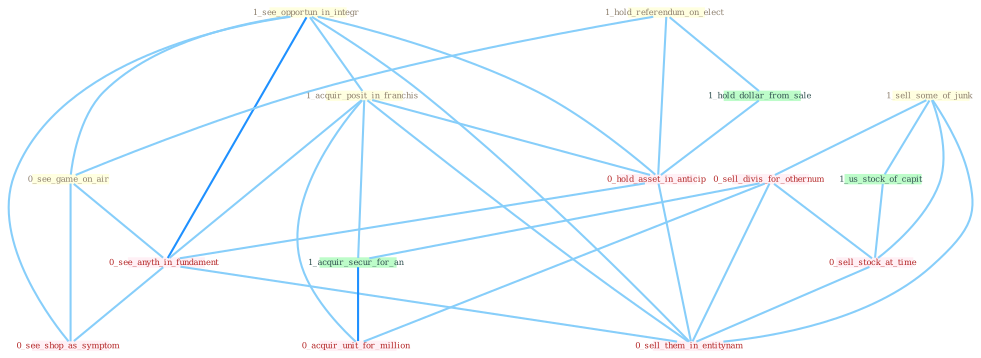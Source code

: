 Graph G{ 
    node
    [shape=polygon,style=filled,width=.5,height=.06,color="#BDFCC9",fixedsize=true,fontsize=4,
    fontcolor="#2f4f4f"];
    {node
    [color="#ffffe0", fontcolor="#8b7d6b"] "1_see_opportun_in_integr " "1_sell_some_of_junk " "1_acquir_posit_in_franchis " "1_hold_referendum_on_elect " "0_see_game_on_air "}
{node [color="#fff0f5", fontcolor="#b22222"] "0_sell_divis_for_othernum " "0_hold_asset_in_anticip " "0_sell_stock_at_time " "0_see_anyth_in_fundament " "0_acquir_unit_for_million " "0_see_shop_as_symptom " "0_sell_them_in_entitynam "}
edge [color="#B0E2FF"];

	"1_see_opportun_in_integr " -- "1_acquir_posit_in_franchis " [w="1", color="#87cefa" ];
	"1_see_opportun_in_integr " -- "0_see_game_on_air " [w="1", color="#87cefa" ];
	"1_see_opportun_in_integr " -- "0_hold_asset_in_anticip " [w="1", color="#87cefa" ];
	"1_see_opportun_in_integr " -- "0_see_anyth_in_fundament " [w="2", color="#1e90ff" , len=0.8];
	"1_see_opportun_in_integr " -- "0_see_shop_as_symptom " [w="1", color="#87cefa" ];
	"1_see_opportun_in_integr " -- "0_sell_them_in_entitynam " [w="1", color="#87cefa" ];
	"1_sell_some_of_junk " -- "0_sell_divis_for_othernum " [w="1", color="#87cefa" ];
	"1_sell_some_of_junk " -- "1_us_stock_of_capit " [w="1", color="#87cefa" ];
	"1_sell_some_of_junk " -- "0_sell_stock_at_time " [w="1", color="#87cefa" ];
	"1_sell_some_of_junk " -- "0_sell_them_in_entitynam " [w="1", color="#87cefa" ];
	"1_acquir_posit_in_franchis " -- "1_acquir_secur_for_an " [w="1", color="#87cefa" ];
	"1_acquir_posit_in_franchis " -- "0_hold_asset_in_anticip " [w="1", color="#87cefa" ];
	"1_acquir_posit_in_franchis " -- "0_see_anyth_in_fundament " [w="1", color="#87cefa" ];
	"1_acquir_posit_in_franchis " -- "0_acquir_unit_for_million " [w="1", color="#87cefa" ];
	"1_acquir_posit_in_franchis " -- "0_sell_them_in_entitynam " [w="1", color="#87cefa" ];
	"1_hold_referendum_on_elect " -- "0_see_game_on_air " [w="1", color="#87cefa" ];
	"1_hold_referendum_on_elect " -- "1_hold_dollar_from_sale " [w="1", color="#87cefa" ];
	"1_hold_referendum_on_elect " -- "0_hold_asset_in_anticip " [w="1", color="#87cefa" ];
	"0_see_game_on_air " -- "0_see_anyth_in_fundament " [w="1", color="#87cefa" ];
	"0_see_game_on_air " -- "0_see_shop_as_symptom " [w="1", color="#87cefa" ];
	"0_sell_divis_for_othernum " -- "1_acquir_secur_for_an " [w="1", color="#87cefa" ];
	"0_sell_divis_for_othernum " -- "0_sell_stock_at_time " [w="1", color="#87cefa" ];
	"0_sell_divis_for_othernum " -- "0_acquir_unit_for_million " [w="1", color="#87cefa" ];
	"0_sell_divis_for_othernum " -- "0_sell_them_in_entitynam " [w="1", color="#87cefa" ];
	"1_acquir_secur_for_an " -- "0_acquir_unit_for_million " [w="2", color="#1e90ff" , len=0.8];
	"1_us_stock_of_capit " -- "0_sell_stock_at_time " [w="1", color="#87cefa" ];
	"1_hold_dollar_from_sale " -- "0_hold_asset_in_anticip " [w="1", color="#87cefa" ];
	"0_hold_asset_in_anticip " -- "0_see_anyth_in_fundament " [w="1", color="#87cefa" ];
	"0_hold_asset_in_anticip " -- "0_sell_them_in_entitynam " [w="1", color="#87cefa" ];
	"0_sell_stock_at_time " -- "0_sell_them_in_entitynam " [w="1", color="#87cefa" ];
	"0_see_anyth_in_fundament " -- "0_see_shop_as_symptom " [w="1", color="#87cefa" ];
	"0_see_anyth_in_fundament " -- "0_sell_them_in_entitynam " [w="1", color="#87cefa" ];
}